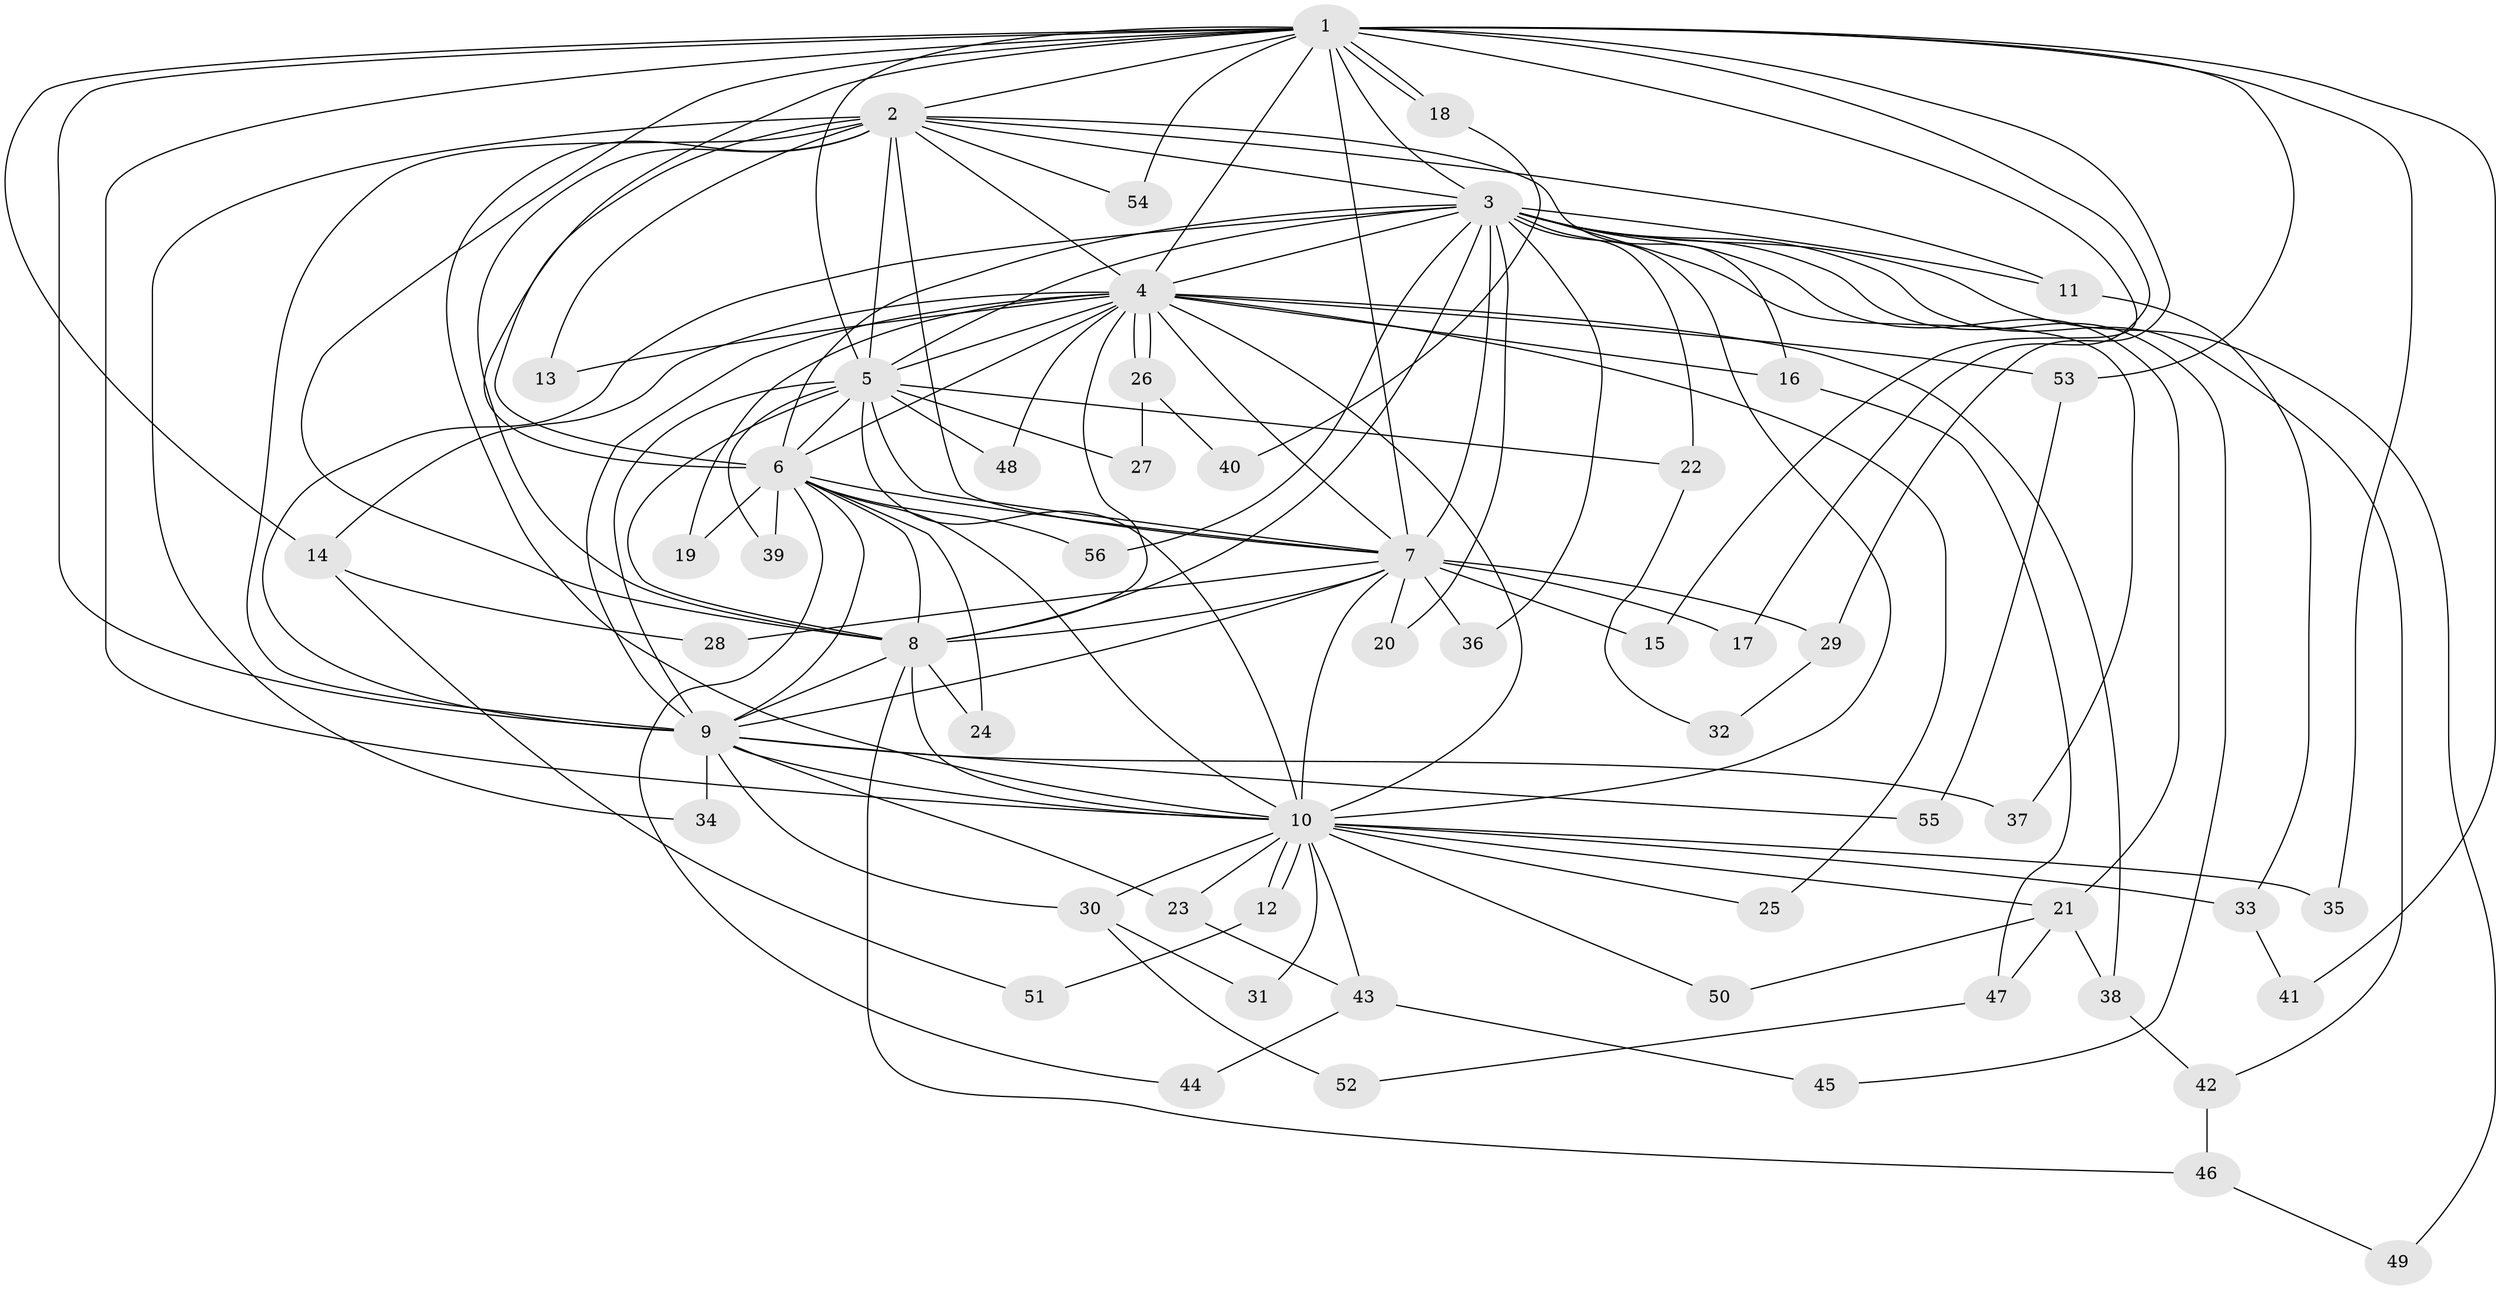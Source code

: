// Generated by graph-tools (version 1.1) at 2025/49/03/09/25 03:49:33]
// undirected, 56 vertices, 137 edges
graph export_dot {
graph [start="1"]
  node [color=gray90,style=filled];
  1;
  2;
  3;
  4;
  5;
  6;
  7;
  8;
  9;
  10;
  11;
  12;
  13;
  14;
  15;
  16;
  17;
  18;
  19;
  20;
  21;
  22;
  23;
  24;
  25;
  26;
  27;
  28;
  29;
  30;
  31;
  32;
  33;
  34;
  35;
  36;
  37;
  38;
  39;
  40;
  41;
  42;
  43;
  44;
  45;
  46;
  47;
  48;
  49;
  50;
  51;
  52;
  53;
  54;
  55;
  56;
  1 -- 2;
  1 -- 3;
  1 -- 4;
  1 -- 5;
  1 -- 6;
  1 -- 7;
  1 -- 8;
  1 -- 9;
  1 -- 10;
  1 -- 14;
  1 -- 15;
  1 -- 17;
  1 -- 18;
  1 -- 18;
  1 -- 29;
  1 -- 35;
  1 -- 41;
  1 -- 53;
  1 -- 54;
  2 -- 3;
  2 -- 4;
  2 -- 5;
  2 -- 6;
  2 -- 7;
  2 -- 8;
  2 -- 9;
  2 -- 10;
  2 -- 11;
  2 -- 13;
  2 -- 16;
  2 -- 34;
  2 -- 54;
  3 -- 4;
  3 -- 5;
  3 -- 6;
  3 -- 7;
  3 -- 8;
  3 -- 9;
  3 -- 10;
  3 -- 11;
  3 -- 20;
  3 -- 21;
  3 -- 22;
  3 -- 36;
  3 -- 37;
  3 -- 42;
  3 -- 45;
  3 -- 49;
  3 -- 56;
  4 -- 5;
  4 -- 6;
  4 -- 7;
  4 -- 8;
  4 -- 9;
  4 -- 10;
  4 -- 13;
  4 -- 14;
  4 -- 16;
  4 -- 19;
  4 -- 25;
  4 -- 26;
  4 -- 26;
  4 -- 38;
  4 -- 48;
  4 -- 53;
  5 -- 6;
  5 -- 7;
  5 -- 8;
  5 -- 9;
  5 -- 10;
  5 -- 22;
  5 -- 27;
  5 -- 39;
  5 -- 48;
  6 -- 7;
  6 -- 8;
  6 -- 9;
  6 -- 10;
  6 -- 19;
  6 -- 24;
  6 -- 39;
  6 -- 44;
  6 -- 56;
  7 -- 8;
  7 -- 9;
  7 -- 10;
  7 -- 15;
  7 -- 17;
  7 -- 20;
  7 -- 28;
  7 -- 29;
  7 -- 36;
  8 -- 9;
  8 -- 10;
  8 -- 24;
  8 -- 46;
  9 -- 10;
  9 -- 23;
  9 -- 30;
  9 -- 34;
  9 -- 37;
  9 -- 55;
  10 -- 12;
  10 -- 12;
  10 -- 21;
  10 -- 23;
  10 -- 25;
  10 -- 30;
  10 -- 31;
  10 -- 33;
  10 -- 35;
  10 -- 43;
  10 -- 50;
  11 -- 33;
  12 -- 51;
  14 -- 28;
  14 -- 51;
  16 -- 47;
  18 -- 40;
  21 -- 38;
  21 -- 47;
  21 -- 50;
  22 -- 32;
  23 -- 43;
  26 -- 27;
  26 -- 40;
  29 -- 32;
  30 -- 31;
  30 -- 52;
  33 -- 41;
  38 -- 42;
  42 -- 46;
  43 -- 44;
  43 -- 45;
  46 -- 49;
  47 -- 52;
  53 -- 55;
}
